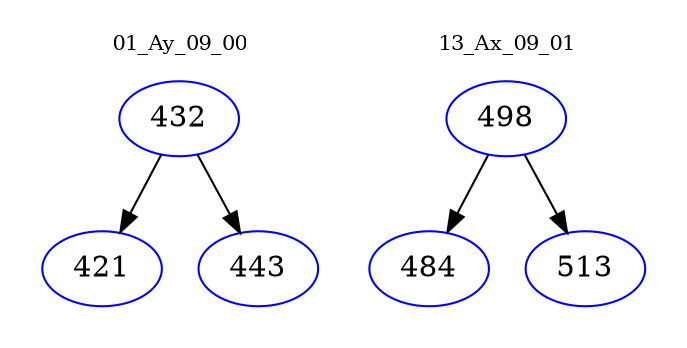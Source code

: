 digraph{
subgraph cluster_0 {
color = white
label = "01_Ay_09_00";
fontsize=10;
T0_432 [label="432", color="blue"]
T0_432 -> T0_421 [color="black"]
T0_421 [label="421", color="blue"]
T0_432 -> T0_443 [color="black"]
T0_443 [label="443", color="blue"]
}
subgraph cluster_1 {
color = white
label = "13_Ax_09_01";
fontsize=10;
T1_498 [label="498", color="blue"]
T1_498 -> T1_484 [color="black"]
T1_484 [label="484", color="blue"]
T1_498 -> T1_513 [color="black"]
T1_513 [label="513", color="blue"]
}
}
